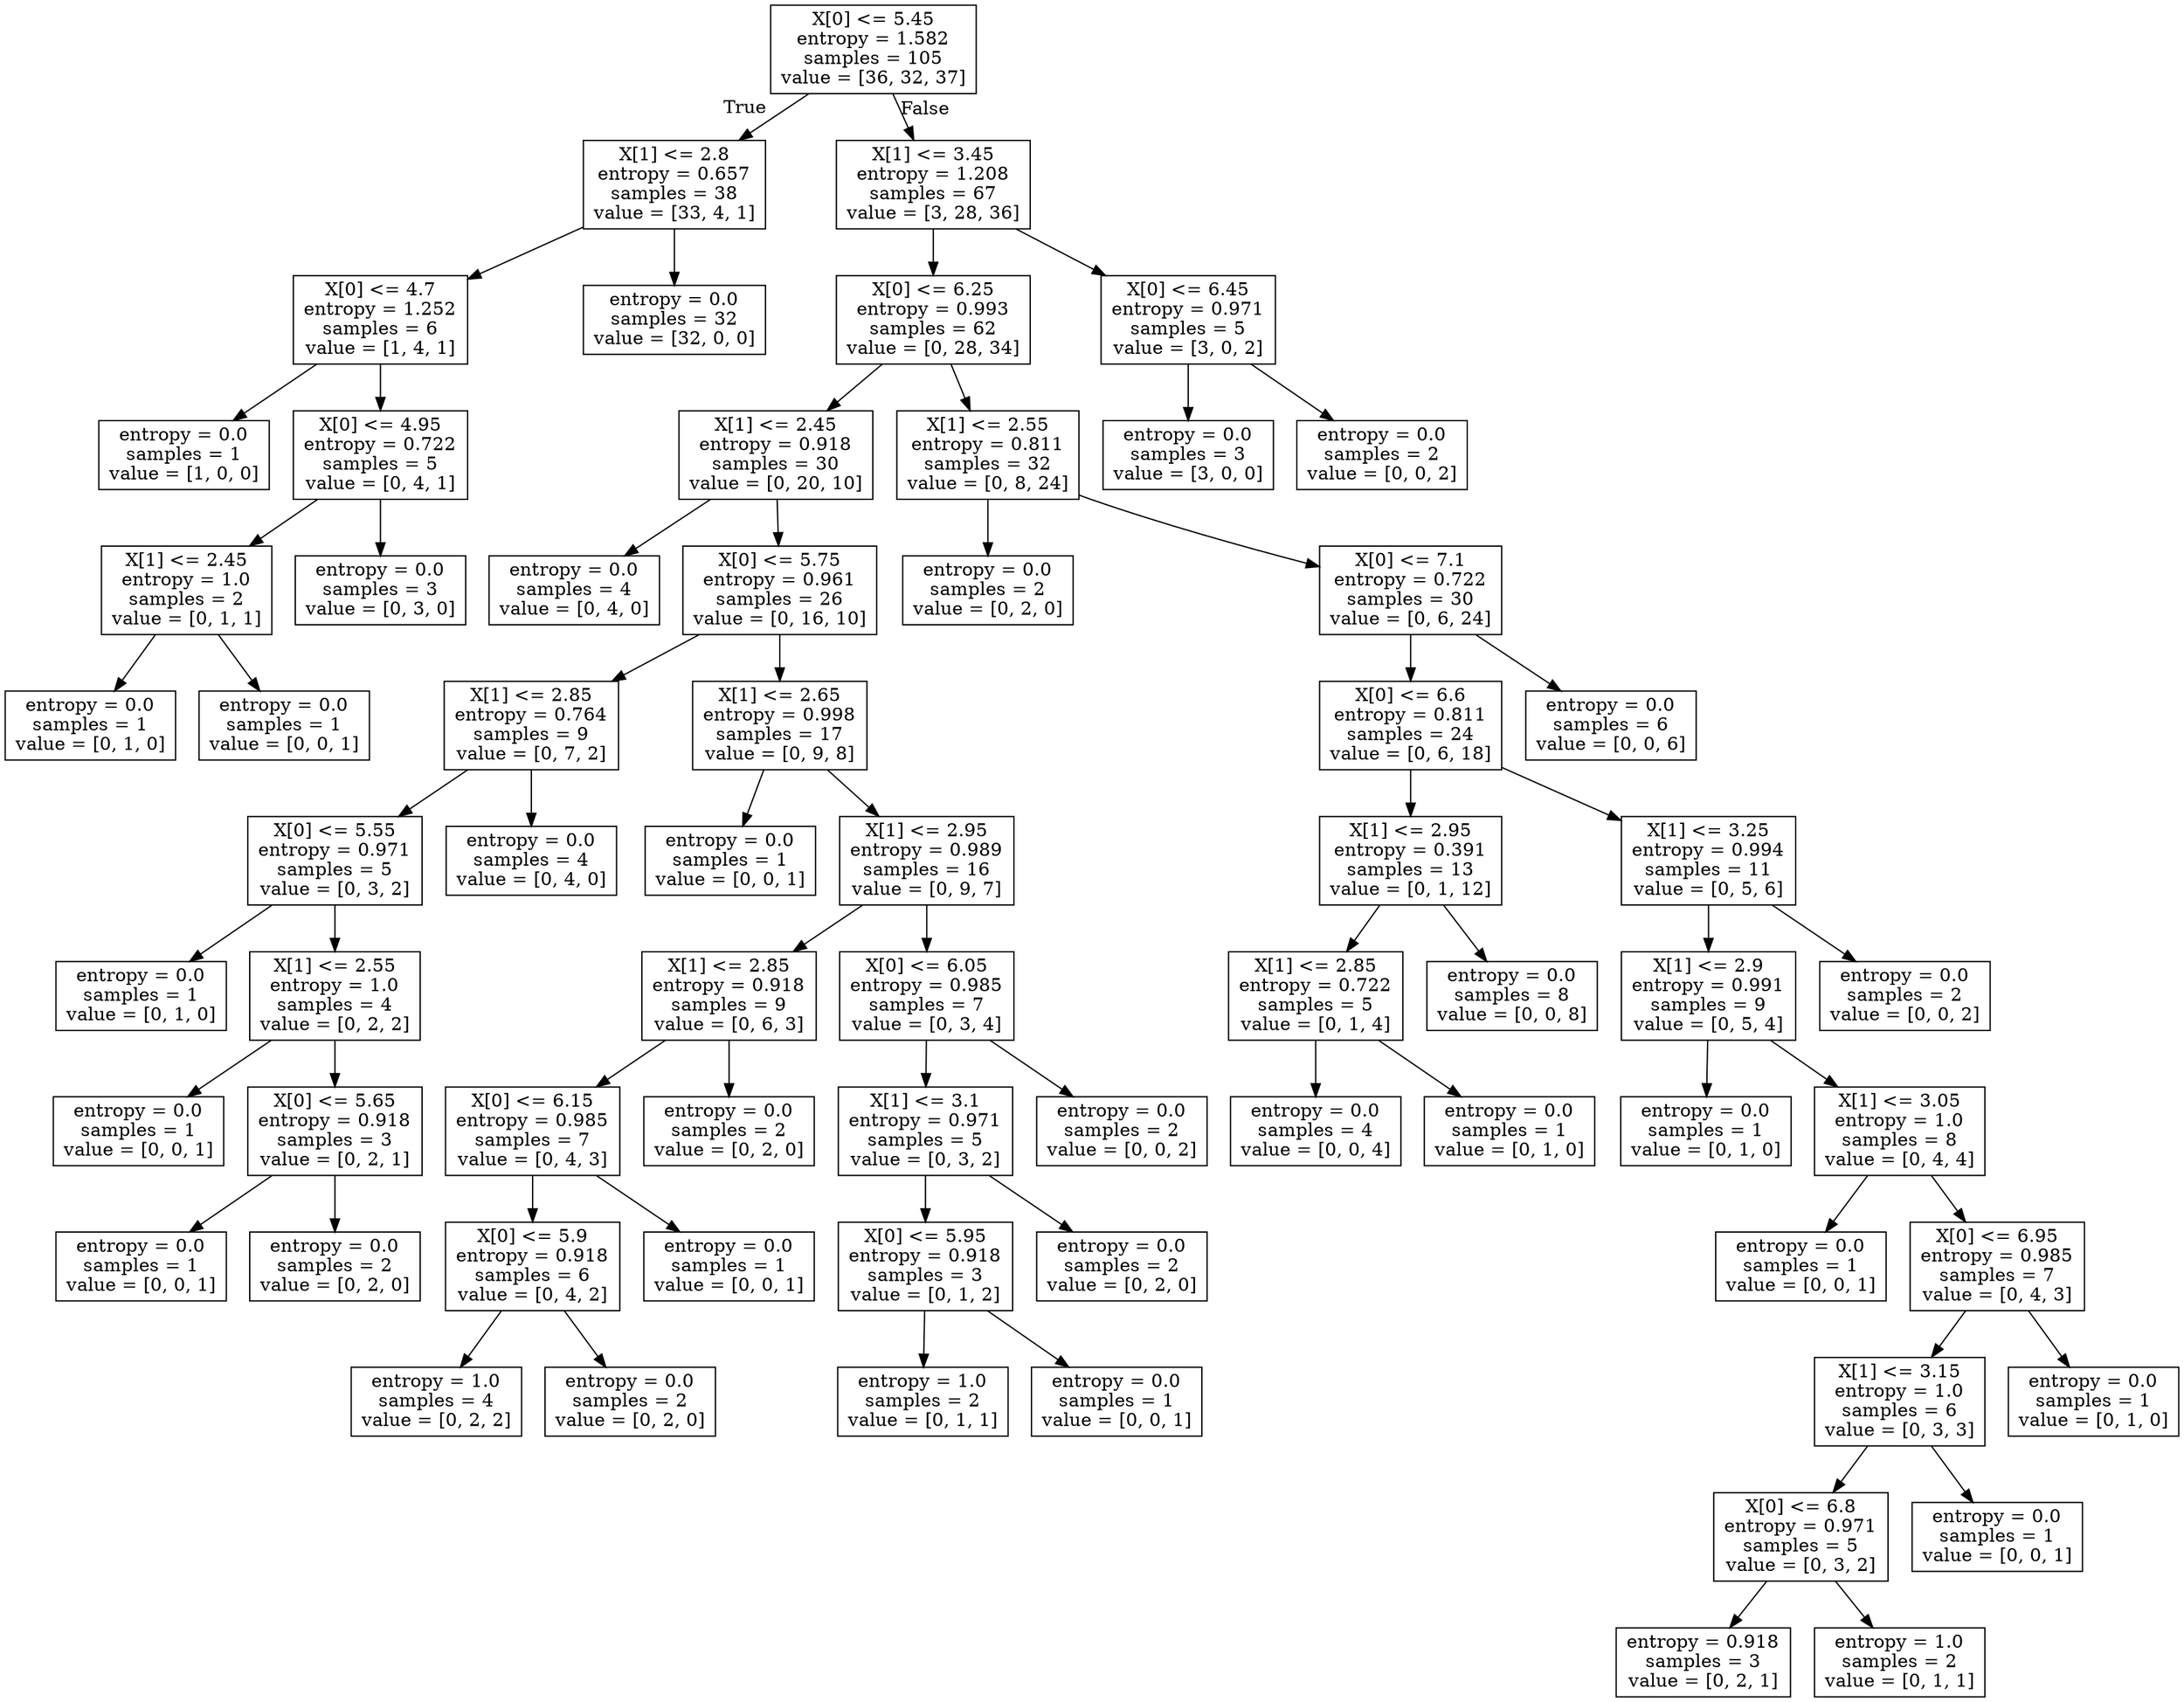 digraph Tree {
node [shape=box] ;
0 [label="X[0] <= 5.45\nentropy = 1.582\nsamples = 105\nvalue = [36, 32, 37]"] ;
1 [label="X[1] <= 2.8\nentropy = 0.657\nsamples = 38\nvalue = [33, 4, 1]"] ;
0 -> 1 [labeldistance=2.5, labelangle=45, headlabel="True"] ;
2 [label="X[0] <= 4.7\nentropy = 1.252\nsamples = 6\nvalue = [1, 4, 1]"] ;
1 -> 2 ;
3 [label="entropy = 0.0\nsamples = 1\nvalue = [1, 0, 0]"] ;
2 -> 3 ;
4 [label="X[0] <= 4.95\nentropy = 0.722\nsamples = 5\nvalue = [0, 4, 1]"] ;
2 -> 4 ;
5 [label="X[1] <= 2.45\nentropy = 1.0\nsamples = 2\nvalue = [0, 1, 1]"] ;
4 -> 5 ;
6 [label="entropy = 0.0\nsamples = 1\nvalue = [0, 1, 0]"] ;
5 -> 6 ;
7 [label="entropy = 0.0\nsamples = 1\nvalue = [0, 0, 1]"] ;
5 -> 7 ;
8 [label="entropy = 0.0\nsamples = 3\nvalue = [0, 3, 0]"] ;
4 -> 8 ;
9 [label="entropy = 0.0\nsamples = 32\nvalue = [32, 0, 0]"] ;
1 -> 9 ;
10 [label="X[1] <= 3.45\nentropy = 1.208\nsamples = 67\nvalue = [3, 28, 36]"] ;
0 -> 10 [labeldistance=2.5, labelangle=-45, headlabel="False"] ;
11 [label="X[0] <= 6.25\nentropy = 0.993\nsamples = 62\nvalue = [0, 28, 34]"] ;
10 -> 11 ;
12 [label="X[1] <= 2.45\nentropy = 0.918\nsamples = 30\nvalue = [0, 20, 10]"] ;
11 -> 12 ;
13 [label="entropy = 0.0\nsamples = 4\nvalue = [0, 4, 0]"] ;
12 -> 13 ;
14 [label="X[0] <= 5.75\nentropy = 0.961\nsamples = 26\nvalue = [0, 16, 10]"] ;
12 -> 14 ;
15 [label="X[1] <= 2.85\nentropy = 0.764\nsamples = 9\nvalue = [0, 7, 2]"] ;
14 -> 15 ;
16 [label="X[0] <= 5.55\nentropy = 0.971\nsamples = 5\nvalue = [0, 3, 2]"] ;
15 -> 16 ;
17 [label="entropy = 0.0\nsamples = 1\nvalue = [0, 1, 0]"] ;
16 -> 17 ;
18 [label="X[1] <= 2.55\nentropy = 1.0\nsamples = 4\nvalue = [0, 2, 2]"] ;
16 -> 18 ;
19 [label="entropy = 0.0\nsamples = 1\nvalue = [0, 0, 1]"] ;
18 -> 19 ;
20 [label="X[0] <= 5.65\nentropy = 0.918\nsamples = 3\nvalue = [0, 2, 1]"] ;
18 -> 20 ;
21 [label="entropy = 0.0\nsamples = 1\nvalue = [0, 0, 1]"] ;
20 -> 21 ;
22 [label="entropy = 0.0\nsamples = 2\nvalue = [0, 2, 0]"] ;
20 -> 22 ;
23 [label="entropy = 0.0\nsamples = 4\nvalue = [0, 4, 0]"] ;
15 -> 23 ;
24 [label="X[1] <= 2.65\nentropy = 0.998\nsamples = 17\nvalue = [0, 9, 8]"] ;
14 -> 24 ;
25 [label="entropy = 0.0\nsamples = 1\nvalue = [0, 0, 1]"] ;
24 -> 25 ;
26 [label="X[1] <= 2.95\nentropy = 0.989\nsamples = 16\nvalue = [0, 9, 7]"] ;
24 -> 26 ;
27 [label="X[1] <= 2.85\nentropy = 0.918\nsamples = 9\nvalue = [0, 6, 3]"] ;
26 -> 27 ;
28 [label="X[0] <= 6.15\nentropy = 0.985\nsamples = 7\nvalue = [0, 4, 3]"] ;
27 -> 28 ;
29 [label="X[0] <= 5.9\nentropy = 0.918\nsamples = 6\nvalue = [0, 4, 2]"] ;
28 -> 29 ;
30 [label="entropy = 1.0\nsamples = 4\nvalue = [0, 2, 2]"] ;
29 -> 30 ;
31 [label="entropy = 0.0\nsamples = 2\nvalue = [0, 2, 0]"] ;
29 -> 31 ;
32 [label="entropy = 0.0\nsamples = 1\nvalue = [0, 0, 1]"] ;
28 -> 32 ;
33 [label="entropy = 0.0\nsamples = 2\nvalue = [0, 2, 0]"] ;
27 -> 33 ;
34 [label="X[0] <= 6.05\nentropy = 0.985\nsamples = 7\nvalue = [0, 3, 4]"] ;
26 -> 34 ;
35 [label="X[1] <= 3.1\nentropy = 0.971\nsamples = 5\nvalue = [0, 3, 2]"] ;
34 -> 35 ;
36 [label="X[0] <= 5.95\nentropy = 0.918\nsamples = 3\nvalue = [0, 1, 2]"] ;
35 -> 36 ;
37 [label="entropy = 1.0\nsamples = 2\nvalue = [0, 1, 1]"] ;
36 -> 37 ;
38 [label="entropy = 0.0\nsamples = 1\nvalue = [0, 0, 1]"] ;
36 -> 38 ;
39 [label="entropy = 0.0\nsamples = 2\nvalue = [0, 2, 0]"] ;
35 -> 39 ;
40 [label="entropy = 0.0\nsamples = 2\nvalue = [0, 0, 2]"] ;
34 -> 40 ;
41 [label="X[1] <= 2.55\nentropy = 0.811\nsamples = 32\nvalue = [0, 8, 24]"] ;
11 -> 41 ;
42 [label="entropy = 0.0\nsamples = 2\nvalue = [0, 2, 0]"] ;
41 -> 42 ;
43 [label="X[0] <= 7.1\nentropy = 0.722\nsamples = 30\nvalue = [0, 6, 24]"] ;
41 -> 43 ;
44 [label="X[0] <= 6.6\nentropy = 0.811\nsamples = 24\nvalue = [0, 6, 18]"] ;
43 -> 44 ;
45 [label="X[1] <= 2.95\nentropy = 0.391\nsamples = 13\nvalue = [0, 1, 12]"] ;
44 -> 45 ;
46 [label="X[1] <= 2.85\nentropy = 0.722\nsamples = 5\nvalue = [0, 1, 4]"] ;
45 -> 46 ;
47 [label="entropy = 0.0\nsamples = 4\nvalue = [0, 0, 4]"] ;
46 -> 47 ;
48 [label="entropy = 0.0\nsamples = 1\nvalue = [0, 1, 0]"] ;
46 -> 48 ;
49 [label="entropy = 0.0\nsamples = 8\nvalue = [0, 0, 8]"] ;
45 -> 49 ;
50 [label="X[1] <= 3.25\nentropy = 0.994\nsamples = 11\nvalue = [0, 5, 6]"] ;
44 -> 50 ;
51 [label="X[1] <= 2.9\nentropy = 0.991\nsamples = 9\nvalue = [0, 5, 4]"] ;
50 -> 51 ;
52 [label="entropy = 0.0\nsamples = 1\nvalue = [0, 1, 0]"] ;
51 -> 52 ;
53 [label="X[1] <= 3.05\nentropy = 1.0\nsamples = 8\nvalue = [0, 4, 4]"] ;
51 -> 53 ;
54 [label="entropy = 0.0\nsamples = 1\nvalue = [0, 0, 1]"] ;
53 -> 54 ;
55 [label="X[0] <= 6.95\nentropy = 0.985\nsamples = 7\nvalue = [0, 4, 3]"] ;
53 -> 55 ;
56 [label="X[1] <= 3.15\nentropy = 1.0\nsamples = 6\nvalue = [0, 3, 3]"] ;
55 -> 56 ;
57 [label="X[0] <= 6.8\nentropy = 0.971\nsamples = 5\nvalue = [0, 3, 2]"] ;
56 -> 57 ;
58 [label="entropy = 0.918\nsamples = 3\nvalue = [0, 2, 1]"] ;
57 -> 58 ;
59 [label="entropy = 1.0\nsamples = 2\nvalue = [0, 1, 1]"] ;
57 -> 59 ;
60 [label="entropy = 0.0\nsamples = 1\nvalue = [0, 0, 1]"] ;
56 -> 60 ;
61 [label="entropy = 0.0\nsamples = 1\nvalue = [0, 1, 0]"] ;
55 -> 61 ;
62 [label="entropy = 0.0\nsamples = 2\nvalue = [0, 0, 2]"] ;
50 -> 62 ;
63 [label="entropy = 0.0\nsamples = 6\nvalue = [0, 0, 6]"] ;
43 -> 63 ;
64 [label="X[0] <= 6.45\nentropy = 0.971\nsamples = 5\nvalue = [3, 0, 2]"] ;
10 -> 64 ;
65 [label="entropy = 0.0\nsamples = 3\nvalue = [3, 0, 0]"] ;
64 -> 65 ;
66 [label="entropy = 0.0\nsamples = 2\nvalue = [0, 0, 2]"] ;
64 -> 66 ;
}